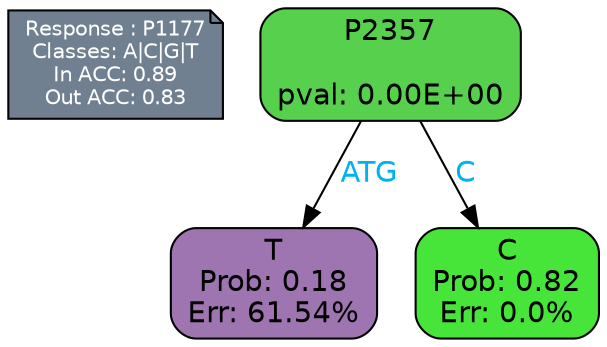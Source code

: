 digraph Tree {
node [shape=box, style="filled, rounded", color="black", fontname=helvetica] ;
graph [ranksep=equally, splines=polylines, bgcolor=transparent, dpi=600] ;
edge [fontname=helvetica] ;
LEGEND [label="Response : P1177
Classes: A|C|G|T
In ACC: 0.89
Out ACC: 0.83
",shape=note,align=left,style=filled,fillcolor="slategray",fontcolor="white",fontsize=10];1 [label="P2357

pval: 0.00E+00", fillcolor="#57d04e"] ;
2 [label="T
Prob: 0.18
Err: 61.54%", fillcolor="#9e75b0"] ;
3 [label="C
Prob: 0.82
Err: 0.0%", fillcolor="#47e539"] ;
1 -> 2 [label="ATG",fontcolor=deepskyblue2] ;
1 -> 3 [label="C",fontcolor=deepskyblue2] ;
{rank = same; 2;3;}{rank = same; LEGEND;1;}}